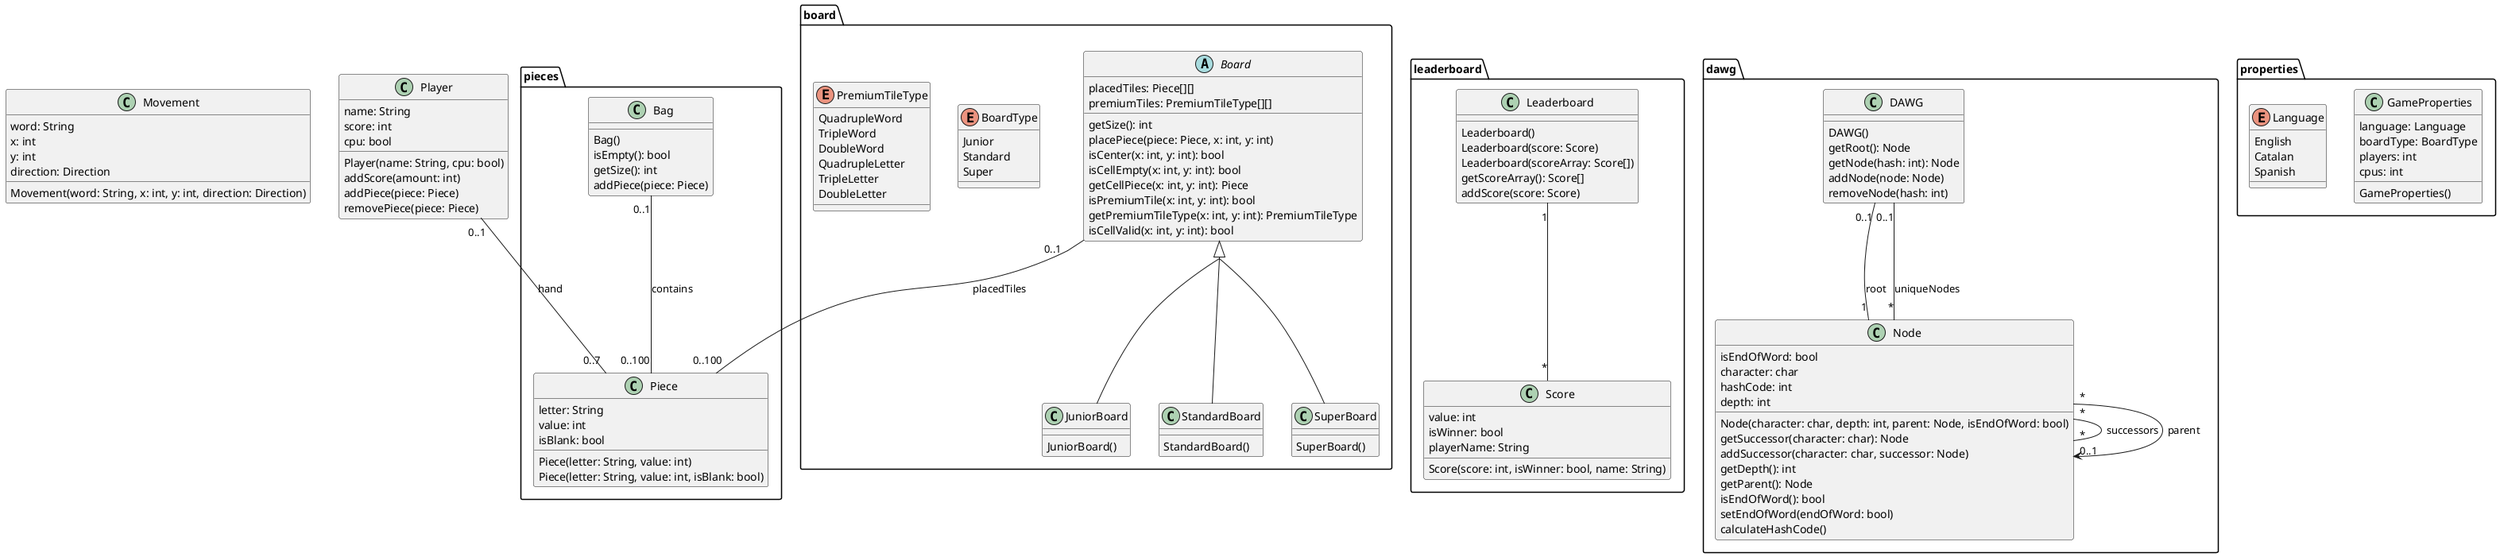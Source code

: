 @startuml
skinparam groupInheritance 2

package board {
    abstract class Board {
        placedTiles: Piece[][]
        premiumTiles: PremiumTileType[][]

        getSize(): int
        placePiece(piece: Piece, x: int, y: int)
        isCenter(x: int, y: int): bool
        isCellEmpty(x: int, y: int): bool
        getCellPiece(x: int, y: int): Piece
        isPremiumTile(x: int, y: int): bool
        getPremiumTileType(x: int, y: int): PremiumTileType
        isCellValid(x: int, y: int): bool
    }

    class JuniorBoard {
        JuniorBoard()
    }

    class StandardBoard {
        StandardBoard()
    }

    class SuperBoard {
        SuperBoard()
    }

    Board <|-- JuniorBoard
    Board <|-- StandardBoard
    Board <|-- SuperBoard

    enum BoardType {
        Junior
        Standard
        Super
    }

    enum PremiumTileType {
        QuadrupleWord
        TripleWord
        DoubleWord
        QuadrupleLetter
        TripleLetter
        DoubleLetter
    }
}

package pieces {
    class Bag {
        Bag()
        isEmpty(): bool
        getSize(): int
        addPiece(piece: Piece)
    }

    class Piece {
        letter: String
        value: int
        isBlank: bool

        Piece(letter: String, value: int)
        Piece(letter: String, value: int, isBlank: bool)
    }

    Bag "0..1" -- "0..100" Piece : contains
    Board "0..1" -- "0..100" Piece : placedTiles
}

package leaderboard {
    class Leaderboard {
        Leaderboard()
        Leaderboard(score: Score)
        Leaderboard(scoreArray: Score[])
        getScoreArray(): Score[]
        addScore(score: Score)
    }

    class Score {
        value: int
        isWinner: bool
        playerName: String

        Score(score: int, isWinner: bool, name: String)
    }

    Leaderboard "1" -- "*" Score
}

package dawg {
    class DAWG {
        DAWG()
        getRoot(): Node
        getNode(hash: int): Node
        addNode(node: Node)
        removeNode(hash: int)
    }

    class Node {
        isEndOfWord: bool
        character: char
        hashCode: int
        depth: int

        Node(character: char, depth: int, parent: Node, isEndOfWord: bool)
        getSuccessor(character: char): Node
        addSuccessor(character: char, successor: Node)
        getDepth(): int
        getParent(): Node
        isEndOfWord(): bool
        setEndOfWord(endOfWord: bool)
        calculateHashCode()
    }

    DAWG "0..1" -- "1" Node : root
    DAWG "0..1" -- "*" Node : uniqueNodes

    Node "*" -- "*" Node : successors
    Node "*" --> "0..1" Node : parent
}

package properties {
    class GameProperties {
        language: Language
        boardType: BoardType
        players: int
        cpus: int

        GameProperties()
    }

    enum Language {
        English
        Catalan
        Spanish
    }
}

class Movement {
    word: String
    x: int
    y: int
    direction: Direction

    Movement(word: String, x: int, y: int, direction: Direction)
}

class Player {
    name: String
    score: int
    cpu: bool

    Player(name: String, cpu: bool)
    addScore(amount: int)
    addPiece(piece: Piece)
    removePiece(piece: Piece)
}

Player "0..1" -- "0..7" Piece : hand

@enduml